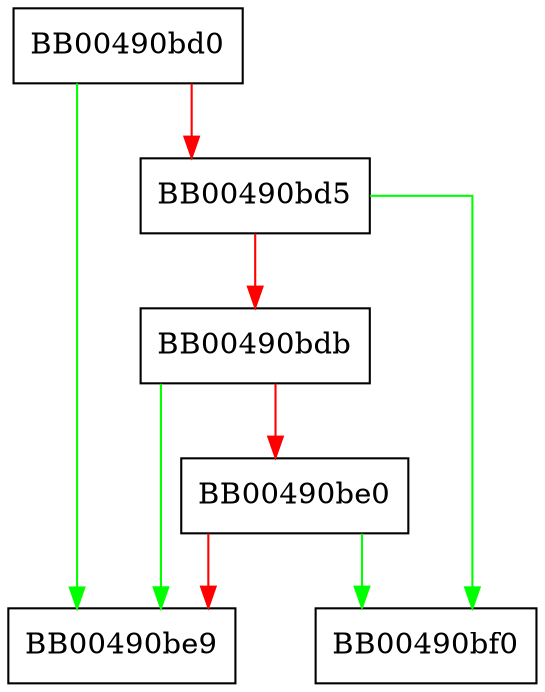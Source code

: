 digraph SSL_set_psk_use_session_callback {
  node [shape="box"];
  graph [splines=ortho];
  BB00490bd0 -> BB00490be9 [color="green"];
  BB00490bd0 -> BB00490bd5 [color="red"];
  BB00490bd5 -> BB00490bf0 [color="green"];
  BB00490bd5 -> BB00490bdb [color="red"];
  BB00490bdb -> BB00490be9 [color="green"];
  BB00490bdb -> BB00490be0 [color="red"];
  BB00490be0 -> BB00490bf0 [color="green"];
  BB00490be0 -> BB00490be9 [color="red"];
}